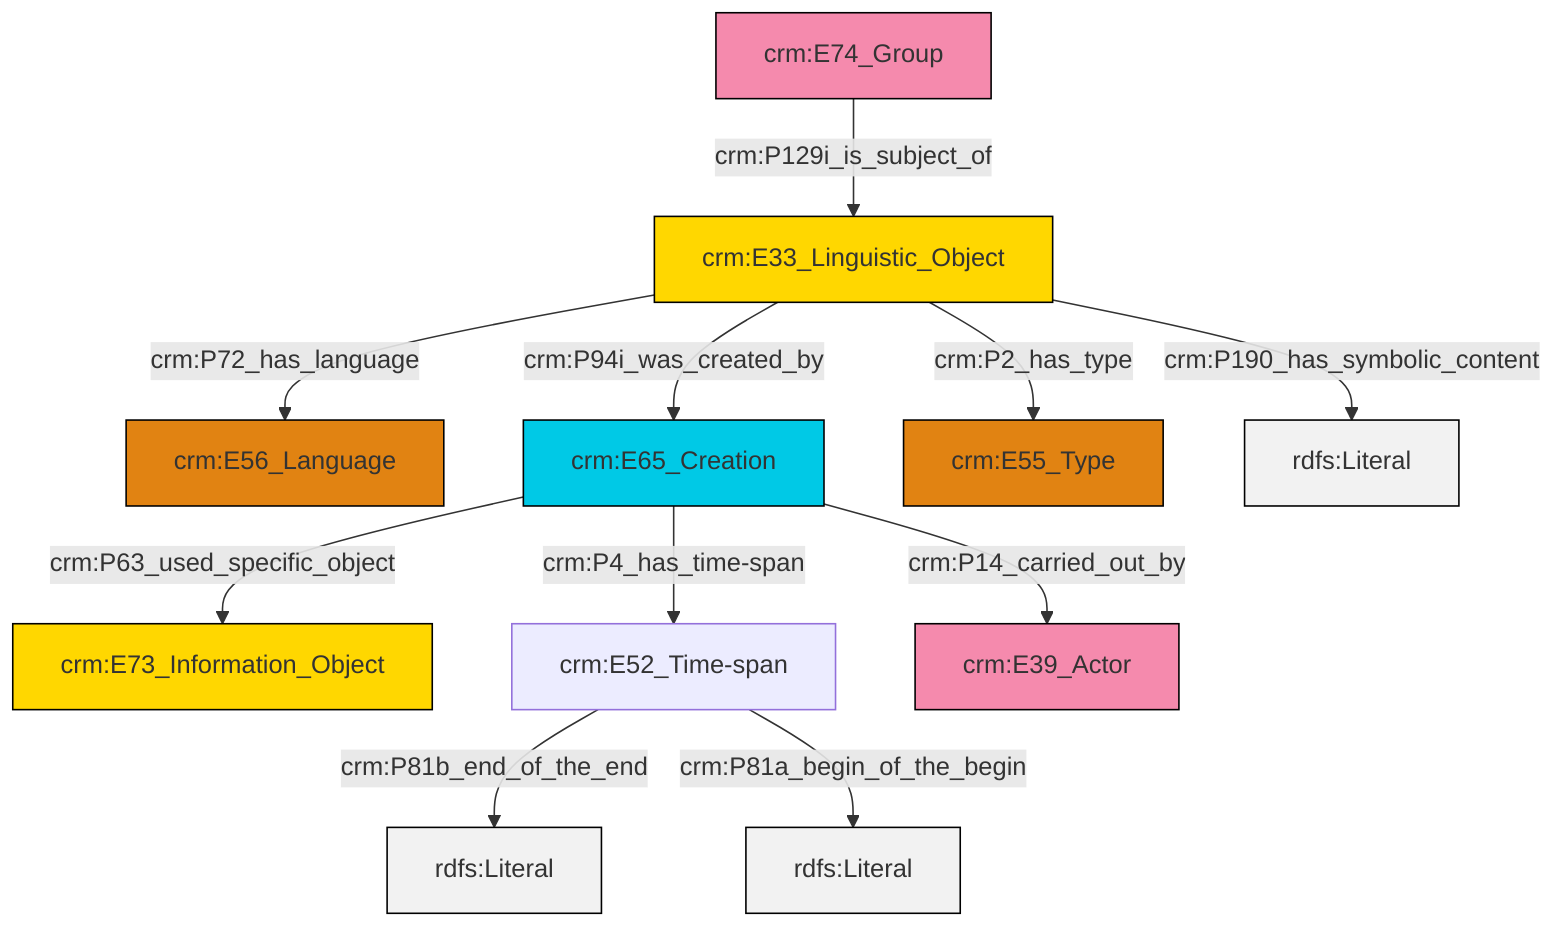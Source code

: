 graph TD
classDef Literal fill:#f2f2f2,stroke:#000000;
classDef CRM_Entity fill:#FFFFFF,stroke:#000000;
classDef Temporal_Entity fill:#00C9E6, stroke:#000000;
classDef Type fill:#E18312, stroke:#000000;
classDef Time-Span fill:#2C9C91, stroke:#000000;
classDef Appellation fill:#FFEB7F, stroke:#000000;
classDef Place fill:#008836, stroke:#000000;
classDef Persistent_Item fill:#B266B2, stroke:#000000;
classDef Conceptual_Object fill:#FFD700, stroke:#000000;
classDef Physical_Thing fill:#D2B48C, stroke:#000000;
classDef Actor fill:#f58aad, stroke:#000000;
classDef PC_Classes fill:#4ce600, stroke:#000000;
classDef Multi fill:#cccccc,stroke:#000000;

2["crm:E65_Creation"]:::Temporal_Entity -->|crm:P63_used_specific_object| 3["crm:E73_Information_Object"]:::Conceptual_Object
2["crm:E65_Creation"]:::Temporal_Entity -->|crm:P4_has_time-span| 4["crm:E52_Time-span"]:::Default
4["crm:E52_Time-span"]:::Default -->|crm:P81b_end_of_the_end| 12[rdfs:Literal]:::Literal
2["crm:E65_Creation"]:::Temporal_Entity -->|crm:P14_carried_out_by| 5["crm:E39_Actor"]:::Actor
15["crm:E33_Linguistic_Object"]:::Conceptual_Object -->|crm:P94i_was_created_by| 2["crm:E65_Creation"]:::Temporal_Entity
10["crm:E74_Group"]:::Actor -->|crm:P129i_is_subject_of| 15["crm:E33_Linguistic_Object"]:::Conceptual_Object
15["crm:E33_Linguistic_Object"]:::Conceptual_Object -->|crm:P2_has_type| 8["crm:E55_Type"]:::Type
15["crm:E33_Linguistic_Object"]:::Conceptual_Object -->|crm:P190_has_symbolic_content| 17[rdfs:Literal]:::Literal
15["crm:E33_Linguistic_Object"]:::Conceptual_Object -->|crm:P72_has_language| 0["crm:E56_Language"]:::Type
4["crm:E52_Time-span"]:::Default -->|crm:P81a_begin_of_the_begin| 18[rdfs:Literal]:::Literal